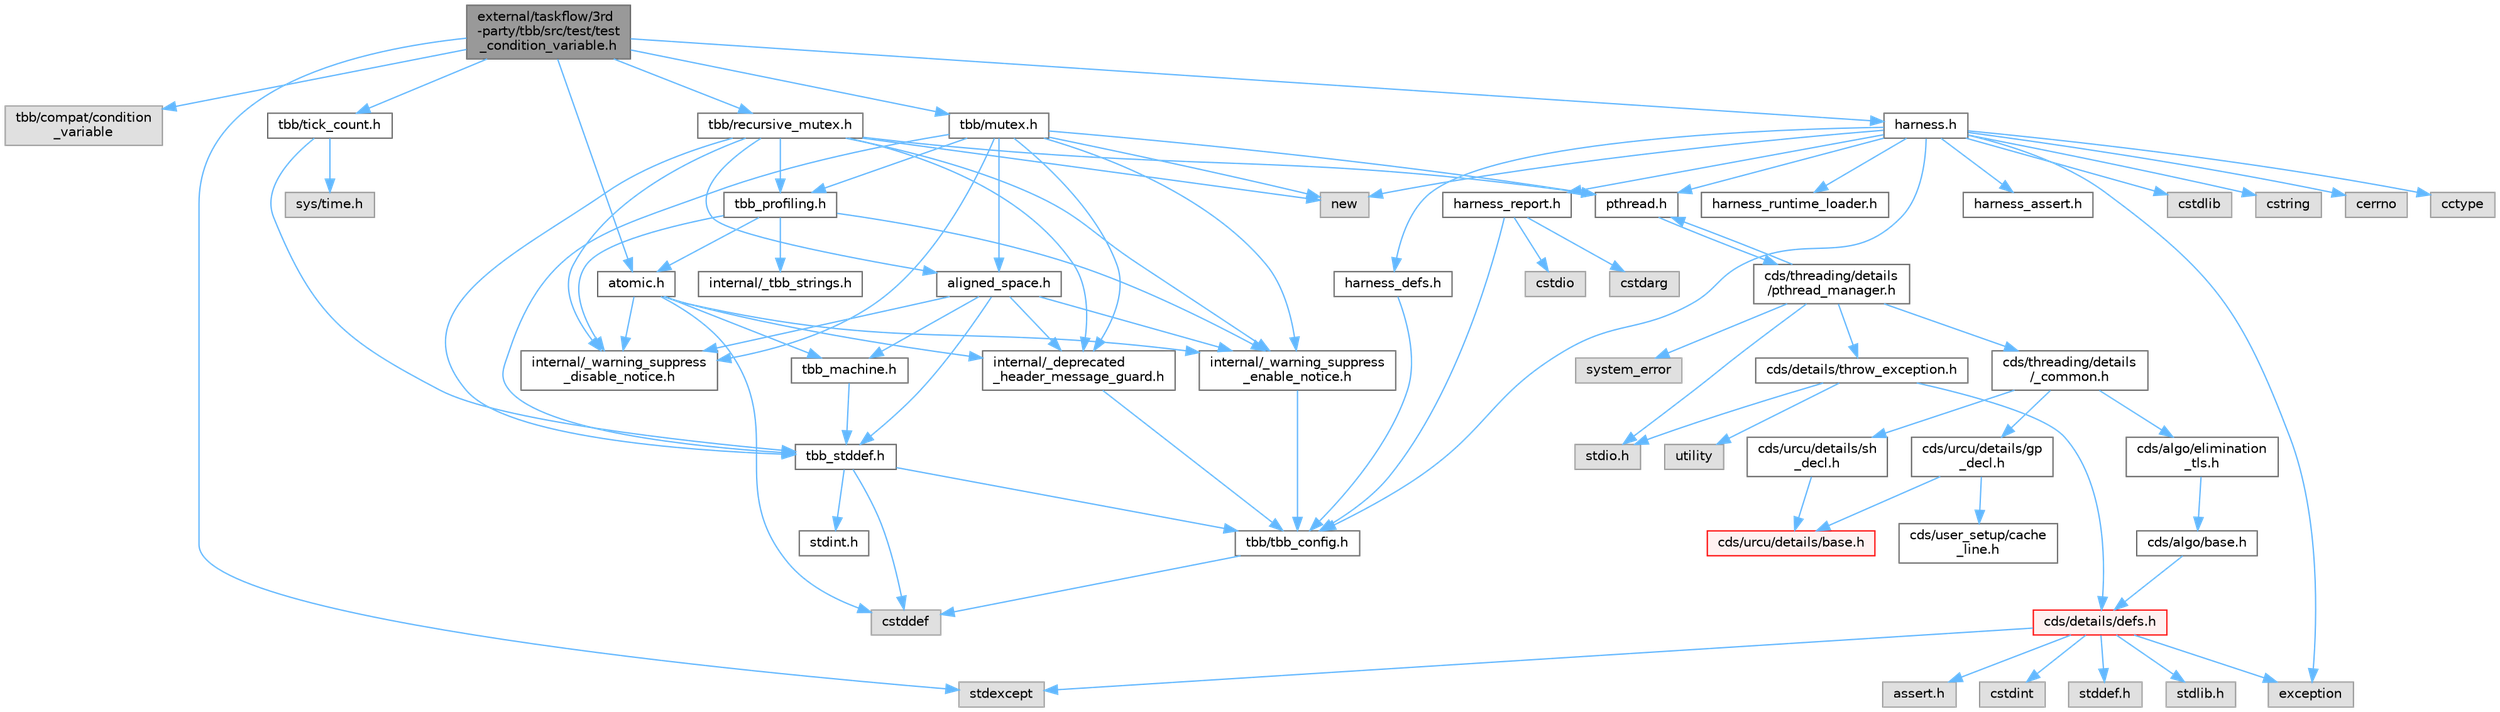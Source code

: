 digraph "external/taskflow/3rd-party/tbb/src/test/test_condition_variable.h"
{
 // LATEX_PDF_SIZE
  bgcolor="transparent";
  edge [fontname=Helvetica,fontsize=10,labelfontname=Helvetica,labelfontsize=10];
  node [fontname=Helvetica,fontsize=10,shape=box,height=0.2,width=0.4];
  Node1 [id="Node000001",label="external/taskflow/3rd\l-party/tbb/src/test/test\l_condition_variable.h",height=0.2,width=0.4,color="gray40", fillcolor="grey60", style="filled", fontcolor="black",tooltip=" "];
  Node1 -> Node2 [id="edge86_Node000001_Node000002",color="steelblue1",style="solid",tooltip=" "];
  Node2 [id="Node000002",label="tbb/compat/condition\l_variable",height=0.2,width=0.4,color="grey60", fillcolor="#E0E0E0", style="filled",tooltip=" "];
  Node1 -> Node3 [id="edge87_Node000001_Node000003",color="steelblue1",style="solid",tooltip=" "];
  Node3 [id="Node000003",label="tbb/mutex.h",height=0.2,width=0.4,color="grey40", fillcolor="white", style="filled",URL="$mutex_8h.html",tooltip=" "];
  Node3 -> Node4 [id="edge88_Node000003_Node000004",color="steelblue1",style="solid",tooltip=" "];
  Node4 [id="Node000004",label="internal/_deprecated\l_header_message_guard.h",height=0.2,width=0.4,color="grey40", fillcolor="white", style="filled",URL="$__deprecated__header__message__guard_8h.html",tooltip=" "];
  Node4 -> Node5 [id="edge89_Node000004_Node000005",color="steelblue1",style="solid",tooltip=" "];
  Node5 [id="Node000005",label="tbb/tbb_config.h",height=0.2,width=0.4,color="grey40", fillcolor="white", style="filled",URL="$tbb__config_8h.html",tooltip=" "];
  Node5 -> Node6 [id="edge90_Node000005_Node000006",color="steelblue1",style="solid",tooltip=" "];
  Node6 [id="Node000006",label="cstddef",height=0.2,width=0.4,color="grey60", fillcolor="#E0E0E0", style="filled",tooltip=" "];
  Node3 -> Node7 [id="edge91_Node000003_Node000007",color="steelblue1",style="solid",tooltip=" "];
  Node7 [id="Node000007",label="internal/_warning_suppress\l_enable_notice.h",height=0.2,width=0.4,color="grey40", fillcolor="white", style="filled",URL="$__warning__suppress__enable__notice_8h.html",tooltip=" "];
  Node7 -> Node5 [id="edge92_Node000007_Node000005",color="steelblue1",style="solid",tooltip=" "];
  Node3 -> Node8 [id="edge93_Node000003_Node000008",color="steelblue1",style="solid",tooltip=" "];
  Node8 [id="Node000008",label="pthread.h",height=0.2,width=0.4,color="grey40", fillcolor="white", style="filled",URL="$pthread_8h.html",tooltip=" "];
  Node8 -> Node9 [id="edge94_Node000008_Node000009",color="steelblue1",style="solid",tooltip=" "];
  Node9 [id="Node000009",label="cds/threading/details\l/pthread_manager.h",height=0.2,width=0.4,color="grey40", fillcolor="white", style="filled",URL="$pthread__manager_8h.html",tooltip=" "];
  Node9 -> Node10 [id="edge95_Node000009_Node000010",color="steelblue1",style="solid",tooltip=" "];
  Node10 [id="Node000010",label="system_error",height=0.2,width=0.4,color="grey60", fillcolor="#E0E0E0", style="filled",tooltip=" "];
  Node9 -> Node11 [id="edge96_Node000009_Node000011",color="steelblue1",style="solid",tooltip=" "];
  Node11 [id="Node000011",label="stdio.h",height=0.2,width=0.4,color="grey60", fillcolor="#E0E0E0", style="filled",tooltip=" "];
  Node9 -> Node8 [id="edge97_Node000009_Node000008",color="steelblue1",style="solid",tooltip=" "];
  Node9 -> Node12 [id="edge98_Node000009_Node000012",color="steelblue1",style="solid",tooltip=" "];
  Node12 [id="Node000012",label="cds/threading/details\l/_common.h",height=0.2,width=0.4,color="grey40", fillcolor="white", style="filled",URL="$__common_8h.html",tooltip=" "];
  Node12 -> Node13 [id="edge99_Node000012_Node000013",color="steelblue1",style="solid",tooltip=" "];
  Node13 [id="Node000013",label="cds/urcu/details/gp\l_decl.h",height=0.2,width=0.4,color="grey40", fillcolor="white", style="filled",URL="$gp__decl_8h.html",tooltip=" "];
  Node13 -> Node14 [id="edge100_Node000013_Node000014",color="steelblue1",style="solid",tooltip=" "];
  Node14 [id="Node000014",label="cds/urcu/details/base.h",height=0.2,width=0.4,color="red", fillcolor="#FFF0F0", style="filled",URL="$external_2libcds_2cds_2urcu_2details_2base_8h.html",tooltip=" "];
  Node13 -> Node29 [id="edge101_Node000013_Node000029",color="steelblue1",style="solid",tooltip=" "];
  Node29 [id="Node000029",label="cds/user_setup/cache\l_line.h",height=0.2,width=0.4,color="grey40", fillcolor="white", style="filled",URL="$cache__line_8h.html",tooltip="Cache-line size definition"];
  Node12 -> Node52 [id="edge102_Node000012_Node000052",color="steelblue1",style="solid",tooltip=" "];
  Node52 [id="Node000052",label="cds/urcu/details/sh\l_decl.h",height=0.2,width=0.4,color="grey40", fillcolor="white", style="filled",URL="$sh__decl_8h.html",tooltip=" "];
  Node52 -> Node14 [id="edge103_Node000052_Node000014",color="steelblue1",style="solid",tooltip=" "];
  Node12 -> Node53 [id="edge104_Node000012_Node000053",color="steelblue1",style="solid",tooltip=" "];
  Node53 [id="Node000053",label="cds/algo/elimination\l_tls.h",height=0.2,width=0.4,color="grey40", fillcolor="white", style="filled",URL="$elimination__tls_8h.html",tooltip=" "];
  Node53 -> Node54 [id="edge105_Node000053_Node000054",color="steelblue1",style="solid",tooltip=" "];
  Node54 [id="Node000054",label="cds/algo/base.h",height=0.2,width=0.4,color="grey40", fillcolor="white", style="filled",URL="$external_2libcds_2cds_2algo_2base_8h.html",tooltip=" "];
  Node54 -> Node16 [id="edge106_Node000054_Node000016",color="steelblue1",style="solid",tooltip=" "];
  Node16 [id="Node000016",label="cds/details/defs.h",height=0.2,width=0.4,color="red", fillcolor="#FFF0F0", style="filled",URL="$details_2defs_8h.html",tooltip=" "];
  Node16 -> Node17 [id="edge107_Node000016_Node000017",color="steelblue1",style="solid",tooltip=" "];
  Node17 [id="Node000017",label="stddef.h",height=0.2,width=0.4,color="grey60", fillcolor="#E0E0E0", style="filled",tooltip=" "];
  Node16 -> Node18 [id="edge108_Node000016_Node000018",color="steelblue1",style="solid",tooltip=" "];
  Node18 [id="Node000018",label="stdlib.h",height=0.2,width=0.4,color="grey60", fillcolor="#E0E0E0", style="filled",tooltip=" "];
  Node16 -> Node19 [id="edge109_Node000016_Node000019",color="steelblue1",style="solid",tooltip=" "];
  Node19 [id="Node000019",label="assert.h",height=0.2,width=0.4,color="grey60", fillcolor="#E0E0E0", style="filled",tooltip=" "];
  Node16 -> Node20 [id="edge110_Node000016_Node000020",color="steelblue1",style="solid",tooltip=" "];
  Node20 [id="Node000020",label="cstdint",height=0.2,width=0.4,color="grey60", fillcolor="#E0E0E0", style="filled",tooltip=" "];
  Node16 -> Node21 [id="edge111_Node000016_Node000021",color="steelblue1",style="solid",tooltip=" "];
  Node21 [id="Node000021",label="exception",height=0.2,width=0.4,color="grey60", fillcolor="#E0E0E0", style="filled",tooltip=" "];
  Node16 -> Node22 [id="edge112_Node000016_Node000022",color="steelblue1",style="solid",tooltip=" "];
  Node22 [id="Node000022",label="stdexcept",height=0.2,width=0.4,color="grey60", fillcolor="#E0E0E0", style="filled",tooltip=" "];
  Node9 -> Node46 [id="edge113_Node000009_Node000046",color="steelblue1",style="solid",tooltip=" "];
  Node46 [id="Node000046",label="cds/details/throw_exception.h",height=0.2,width=0.4,color="grey40", fillcolor="white", style="filled",URL="$throw__exception_8h.html",tooltip=" "];
  Node46 -> Node16 [id="edge114_Node000046_Node000016",color="steelblue1",style="solid",tooltip=" "];
  Node46 -> Node11 [id="edge115_Node000046_Node000011",color="steelblue1",style="solid",tooltip=" "];
  Node46 -> Node47 [id="edge116_Node000046_Node000047",color="steelblue1",style="solid",tooltip=" "];
  Node47 [id="Node000047",label="utility",height=0.2,width=0.4,color="grey60", fillcolor="#E0E0E0", style="filled",tooltip=" "];
  Node3 -> Node55 [id="edge117_Node000003_Node000055",color="steelblue1",style="solid",tooltip=" "];
  Node55 [id="Node000055",label="new",height=0.2,width=0.4,color="grey60", fillcolor="#E0E0E0", style="filled",tooltip=" "];
  Node3 -> Node56 [id="edge118_Node000003_Node000056",color="steelblue1",style="solid",tooltip=" "];
  Node56 [id="Node000056",label="aligned_space.h",height=0.2,width=0.4,color="grey40", fillcolor="white", style="filled",URL="$aligned__space_8h.html",tooltip=" "];
  Node56 -> Node4 [id="edge119_Node000056_Node000004",color="steelblue1",style="solid",tooltip=" "];
  Node56 -> Node7 [id="edge120_Node000056_Node000007",color="steelblue1",style="solid",tooltip=" "];
  Node56 -> Node57 [id="edge121_Node000056_Node000057",color="steelblue1",style="solid",tooltip=" "];
  Node57 [id="Node000057",label="tbb_stddef.h",height=0.2,width=0.4,color="grey40", fillcolor="white", style="filled",URL="$tbb__stddef_8h.html",tooltip=" "];
  Node57 -> Node5 [id="edge122_Node000057_Node000005",color="steelblue1",style="solid",tooltip=" "];
  Node57 -> Node6 [id="edge123_Node000057_Node000006",color="steelblue1",style="solid",tooltip=" "];
  Node57 -> Node58 [id="edge124_Node000057_Node000058",color="steelblue1",style="solid",tooltip=" "];
  Node58 [id="Node000058",label="stdint.h",height=0.2,width=0.4,color="grey40", fillcolor="white", style="filled",URL="$stdint_8h.html",tooltip=" "];
  Node56 -> Node59 [id="edge125_Node000056_Node000059",color="steelblue1",style="solid",tooltip=" "];
  Node59 [id="Node000059",label="tbb_machine.h",height=0.2,width=0.4,color="grey40", fillcolor="white", style="filled",URL="$tbb__machine_8h.html",tooltip=" "];
  Node59 -> Node57 [id="edge126_Node000059_Node000057",color="steelblue1",style="solid",tooltip=" "];
  Node56 -> Node60 [id="edge127_Node000056_Node000060",color="steelblue1",style="solid",tooltip=" "];
  Node60 [id="Node000060",label="internal/_warning_suppress\l_disable_notice.h",height=0.2,width=0.4,color="grey40", fillcolor="white", style="filled",URL="$__warning__suppress__disable__notice_8h.html",tooltip=" "];
  Node3 -> Node57 [id="edge128_Node000003_Node000057",color="steelblue1",style="solid",tooltip=" "];
  Node3 -> Node61 [id="edge129_Node000003_Node000061",color="steelblue1",style="solid",tooltip=" "];
  Node61 [id="Node000061",label="tbb_profiling.h",height=0.2,width=0.4,color="grey40", fillcolor="white", style="filled",URL="$tbb__profiling_8h.html",tooltip=" "];
  Node61 -> Node7 [id="edge130_Node000061_Node000007",color="steelblue1",style="solid",tooltip=" "];
  Node61 -> Node62 [id="edge131_Node000061_Node000062",color="steelblue1",style="solid",tooltip=" "];
  Node62 [id="Node000062",label="internal/_tbb_strings.h",height=0.2,width=0.4,color="grey40", fillcolor="white", style="filled",URL="$__tbb__strings_8h.html",tooltip=" "];
  Node61 -> Node63 [id="edge132_Node000061_Node000063",color="steelblue1",style="solid",tooltip=" "];
  Node63 [id="Node000063",label="atomic.h",height=0.2,width=0.4,color="grey40", fillcolor="white", style="filled",URL="$external_2taskflow_23rd-party_2tbb_2include_2tbb_2atomic_8h.html",tooltip=" "];
  Node63 -> Node4 [id="edge133_Node000063_Node000004",color="steelblue1",style="solid",tooltip=" "];
  Node63 -> Node7 [id="edge134_Node000063_Node000007",color="steelblue1",style="solid",tooltip=" "];
  Node63 -> Node6 [id="edge135_Node000063_Node000006",color="steelblue1",style="solid",tooltip=" "];
  Node63 -> Node59 [id="edge136_Node000063_Node000059",color="steelblue1",style="solid",tooltip=" "];
  Node63 -> Node60 [id="edge137_Node000063_Node000060",color="steelblue1",style="solid",tooltip=" "];
  Node61 -> Node60 [id="edge138_Node000061_Node000060",color="steelblue1",style="solid",tooltip=" "];
  Node3 -> Node60 [id="edge139_Node000003_Node000060",color="steelblue1",style="solid",tooltip=" "];
  Node1 -> Node64 [id="edge140_Node000001_Node000064",color="steelblue1",style="solid",tooltip=" "];
  Node64 [id="Node000064",label="tbb/recursive_mutex.h",height=0.2,width=0.4,color="grey40", fillcolor="white", style="filled",URL="$recursive__mutex_8h.html",tooltip=" "];
  Node64 -> Node4 [id="edge141_Node000064_Node000004",color="steelblue1",style="solid",tooltip=" "];
  Node64 -> Node7 [id="edge142_Node000064_Node000007",color="steelblue1",style="solid",tooltip=" "];
  Node64 -> Node8 [id="edge143_Node000064_Node000008",color="steelblue1",style="solid",tooltip=" "];
  Node64 -> Node55 [id="edge144_Node000064_Node000055",color="steelblue1",style="solid",tooltip=" "];
  Node64 -> Node56 [id="edge145_Node000064_Node000056",color="steelblue1",style="solid",tooltip=" "];
  Node64 -> Node57 [id="edge146_Node000064_Node000057",color="steelblue1",style="solid",tooltip=" "];
  Node64 -> Node61 [id="edge147_Node000064_Node000061",color="steelblue1",style="solid",tooltip=" "];
  Node64 -> Node60 [id="edge148_Node000064_Node000060",color="steelblue1",style="solid",tooltip=" "];
  Node1 -> Node65 [id="edge149_Node000001_Node000065",color="steelblue1",style="solid",tooltip=" "];
  Node65 [id="Node000065",label="tbb/tick_count.h",height=0.2,width=0.4,color="grey40", fillcolor="white", style="filled",URL="$tick__count_8h.html",tooltip=" "];
  Node65 -> Node57 [id="edge150_Node000065_Node000057",color="steelblue1",style="solid",tooltip=" "];
  Node65 -> Node66 [id="edge151_Node000065_Node000066",color="steelblue1",style="solid",tooltip=" "];
  Node66 [id="Node000066",label="sys/time.h",height=0.2,width=0.4,color="grey60", fillcolor="#E0E0E0", style="filled",tooltip=" "];
  Node1 -> Node63 [id="edge152_Node000001_Node000063",color="steelblue1",style="solid",tooltip=" "];
  Node1 -> Node22 [id="edge153_Node000001_Node000022",color="steelblue1",style="solid",tooltip=" "];
  Node1 -> Node67 [id="edge154_Node000001_Node000067",color="steelblue1",style="solid",tooltip=" "];
  Node67 [id="Node000067",label="harness.h",height=0.2,width=0.4,color="grey40", fillcolor="white", style="filled",URL="$harness_8h.html",tooltip=" "];
  Node67 -> Node5 [id="edge155_Node000067_Node000005",color="steelblue1",style="solid",tooltip=" "];
  Node67 -> Node68 [id="edge156_Node000067_Node000068",color="steelblue1",style="solid",tooltip=" "];
  Node68 [id="Node000068",label="harness_defs.h",height=0.2,width=0.4,color="grey40", fillcolor="white", style="filled",URL="$harness__defs_8h.html",tooltip=" "];
  Node68 -> Node5 [id="edge157_Node000068_Node000005",color="steelblue1",style="solid",tooltip=" "];
  Node67 -> Node45 [id="edge158_Node000067_Node000045",color="steelblue1",style="solid",tooltip=" "];
  Node45 [id="Node000045",label="cstdlib",height=0.2,width=0.4,color="grey60", fillcolor="#E0E0E0", style="filled",tooltip=" "];
  Node67 -> Node69 [id="edge159_Node000067_Node000069",color="steelblue1",style="solid",tooltip=" "];
  Node69 [id="Node000069",label="cstring",height=0.2,width=0.4,color="grey60", fillcolor="#E0E0E0", style="filled",tooltip=" "];
  Node67 -> Node70 [id="edge160_Node000067_Node000070",color="steelblue1",style="solid",tooltip=" "];
  Node70 [id="Node000070",label="cerrno",height=0.2,width=0.4,color="grey60", fillcolor="#E0E0E0", style="filled",tooltip=" "];
  Node67 -> Node71 [id="edge161_Node000067_Node000071",color="steelblue1",style="solid",tooltip=" "];
  Node71 [id="Node000071",label="cctype",height=0.2,width=0.4,color="grey60", fillcolor="#E0E0E0", style="filled",tooltip=" "];
  Node67 -> Node55 [id="edge162_Node000067_Node000055",color="steelblue1",style="solid",tooltip=" "];
  Node67 -> Node8 [id="edge163_Node000067_Node000008",color="steelblue1",style="solid",tooltip=" "];
  Node67 -> Node72 [id="edge164_Node000067_Node000072",color="steelblue1",style="solid",tooltip=" "];
  Node72 [id="Node000072",label="harness_runtime_loader.h",height=0.2,width=0.4,color="grey40", fillcolor="white", style="filled",URL="$harness__runtime__loader_8h.html",tooltip=" "];
  Node67 -> Node73 [id="edge165_Node000067_Node000073",color="steelblue1",style="solid",tooltip=" "];
  Node73 [id="Node000073",label="harness_report.h",height=0.2,width=0.4,color="grey40", fillcolor="white", style="filled",URL="$harness__report_8h.html",tooltip=" "];
  Node73 -> Node74 [id="edge166_Node000073_Node000074",color="steelblue1",style="solid",tooltip=" "];
  Node74 [id="Node000074",label="cstdio",height=0.2,width=0.4,color="grey60", fillcolor="#E0E0E0", style="filled",tooltip=" "];
  Node73 -> Node75 [id="edge167_Node000073_Node000075",color="steelblue1",style="solid",tooltip=" "];
  Node75 [id="Node000075",label="cstdarg",height=0.2,width=0.4,color="grey60", fillcolor="#E0E0E0", style="filled",tooltip=" "];
  Node73 -> Node5 [id="edge168_Node000073_Node000005",color="steelblue1",style="solid",tooltip=" "];
  Node67 -> Node21 [id="edge169_Node000067_Node000021",color="steelblue1",style="solid",tooltip=" "];
  Node67 -> Node76 [id="edge170_Node000067_Node000076",color="steelblue1",style="solid",tooltip=" "];
  Node76 [id="Node000076",label="harness_assert.h",height=0.2,width=0.4,color="grey40", fillcolor="white", style="filled",URL="$harness__assert_8h.html",tooltip=" "];
}
